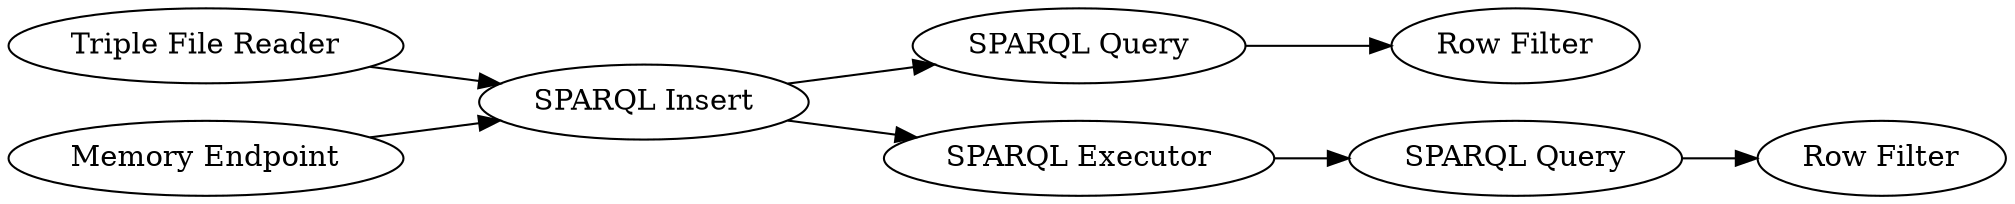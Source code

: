digraph {
	3 -> 9
	7 -> 8
	4 -> 3
	6 -> 4
	5 -> 6
	1 -> 6
	6 -> 7
	5 [label="Triple File Reader"]
	1 [label="Memory Endpoint"]
	7 [label="SPARQL Query"]
	9 [label="Row Filter"]
	4 [label="SPARQL Executor"]
	6 [label="SPARQL Insert"]
	8 [label="Row Filter"]
	3 [label="SPARQL Query"]
	rankdir=LR
}
